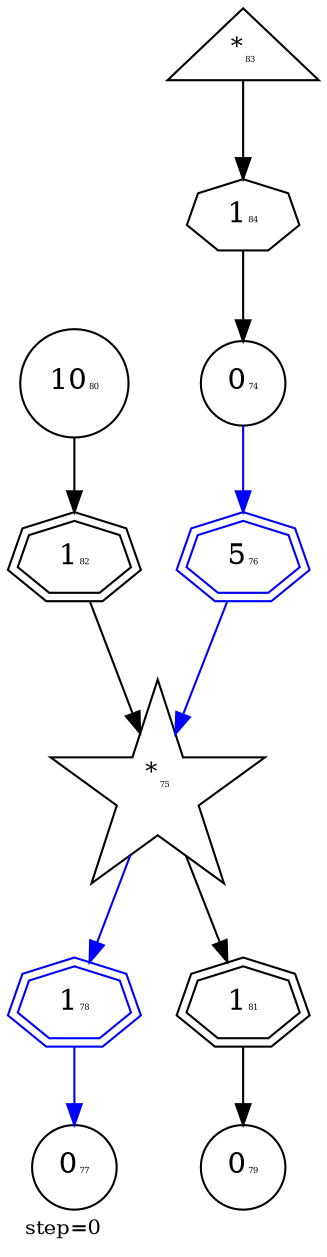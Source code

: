 digraph {
  graph  [labelloc=bottom,labeljust=left,fontsize="10",label="step=0"];
  "74" [shape=circle,peripheries="1",label=<0<FONT POINT-SIZE='4'>74</FONT>>,labelfontcolor=black,color=black];
  "75" [shape=star,peripheries="1",label=<<SUP>*</SUP><FONT POINT-SIZE='4'>75</FONT>>,labelfontcolor=black,color=black];
  "77" [shape=circle,peripheries="1",label=<0<FONT POINT-SIZE='4'>77</FONT>>,labelfontcolor=black,color=black];
  "79" [shape=circle,peripheries="1",label=<0<FONT POINT-SIZE='4'>79</FONT>>,labelfontcolor=black,color=black];
  "80" [shape=circle,peripheries="1",label=<10<FONT POINT-SIZE='4'>80</FONT>>,labelfontcolor=Black,color=black];
  "83" [shape=triangle,peripheries="1",label=<<SUP>*</SUP><FONT POINT-SIZE='4'>83</FONT>>,labelfontcolor=black,color=black];
  "76" [label=<5<FONT POINT-SIZE='4'>76</FONT>>,peripheries="2",color=Blue,shape=septagon];
  "74" -> "76" [color=Blue];
  "76" -> "75" [color=Blue];
  "78" [label=<1<FONT POINT-SIZE='4'>78</FONT>>,peripheries="2",color=Blue,shape=septagon];
  "75" -> "78" [color=Blue];
  "78" -> "77" [color=Blue];
  "81" [label=<1<FONT POINT-SIZE='4'>81</FONT>>,peripheries="2",color=Black,shape=septagon];
  "75" -> "81" [color=Black];
  "81" -> "79" [color=Black];
  "82" [label=<1<FONT POINT-SIZE='4'>82</FONT>>,peripheries="2",color=Black,shape=septagon];
  "80" -> "82" [color=Black];
  "82" -> "75" [color=Black];
  "84" [label=<1<FONT POINT-SIZE='4'>84</FONT>>,peripheries="1",color=black,shape=septagon];
  "83" -> "84" [color=black];
  "84" -> "74" [color=black];
}